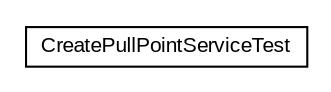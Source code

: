 #!/usr/local/bin/dot
#
# Class diagram 
# Generated by UMLGraph version R5_6-24-gf6e263 (http://www.umlgraph.org/)
#

digraph G {
	edge [fontname="arial",fontsize=10,labelfontname="arial",labelfontsize=10];
	node [fontname="arial",fontsize=10,shape=plaintext];
	nodesep=0.25;
	ranksep=0.5;
	// org.miloss.fgsms.wsn.broker.CreatePullPointServiceTest
	c0 [label=<<table title="org.miloss.fgsms.wsn.broker.CreatePullPointServiceTest" border="0" cellborder="1" cellspacing="0" cellpadding="2" port="p" href="./CreatePullPointServiceTest.html">
		<tr><td><table border="0" cellspacing="0" cellpadding="1">
<tr><td align="center" balign="center"> CreatePullPointServiceTest </td></tr>
		</table></td></tr>
		</table>>, URL="./CreatePullPointServiceTest.html", fontname="arial", fontcolor="black", fontsize=10.0];
}

